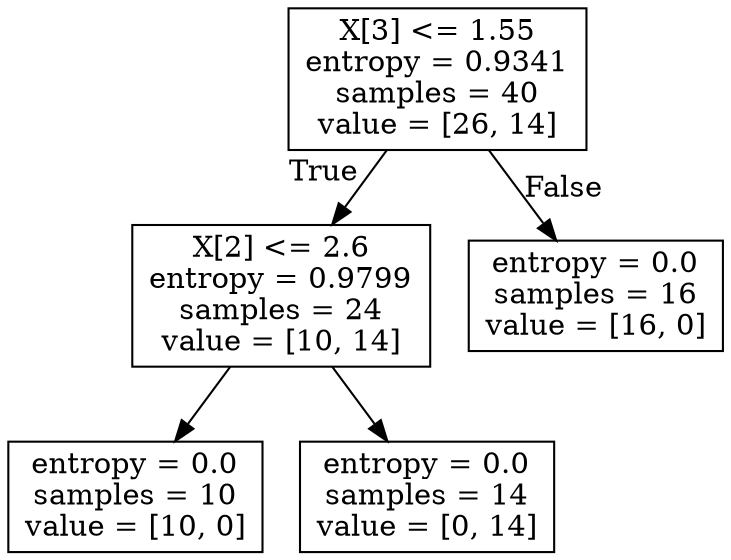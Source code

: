 digraph Tree {
node [shape=box] ;
0 [label="X[3] <= 1.55\nentropy = 0.9341\nsamples = 40\nvalue = [26, 14]"] ;
1 [label="X[2] <= 2.6\nentropy = 0.9799\nsamples = 24\nvalue = [10, 14]"] ;
0 -> 1 [labeldistance=2.5, labelangle=45, headlabel="True"] ;
2 [label="entropy = 0.0\nsamples = 10\nvalue = [10, 0]"] ;
1 -> 2 ;
3 [label="entropy = 0.0\nsamples = 14\nvalue = [0, 14]"] ;
1 -> 3 ;
4 [label="entropy = 0.0\nsamples = 16\nvalue = [16, 0]"] ;
0 -> 4 [labeldistance=2.5, labelangle=-45, headlabel="False"] ;
}